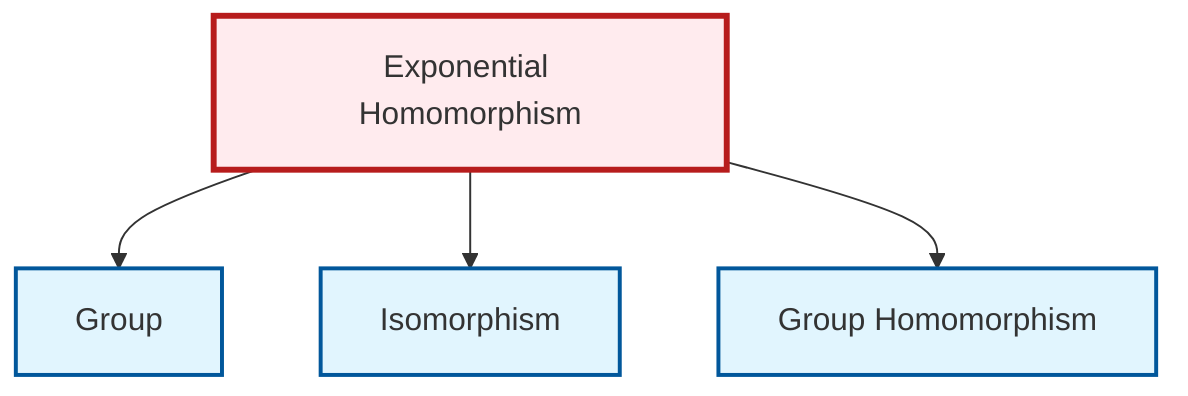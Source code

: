 graph TD
    classDef definition fill:#e1f5fe,stroke:#01579b,stroke-width:2px
    classDef theorem fill:#f3e5f5,stroke:#4a148c,stroke-width:2px
    classDef axiom fill:#fff3e0,stroke:#e65100,stroke-width:2px
    classDef example fill:#e8f5e9,stroke:#1b5e20,stroke-width:2px
    classDef current fill:#ffebee,stroke:#b71c1c,stroke-width:3px
    def-group["Group"]:::definition
    def-homomorphism["Group Homomorphism"]:::definition
    ex-exponential-homomorphism["Exponential Homomorphism"]:::example
    def-isomorphism["Isomorphism"]:::definition
    ex-exponential-homomorphism --> def-group
    ex-exponential-homomorphism --> def-isomorphism
    ex-exponential-homomorphism --> def-homomorphism
    class ex-exponential-homomorphism current